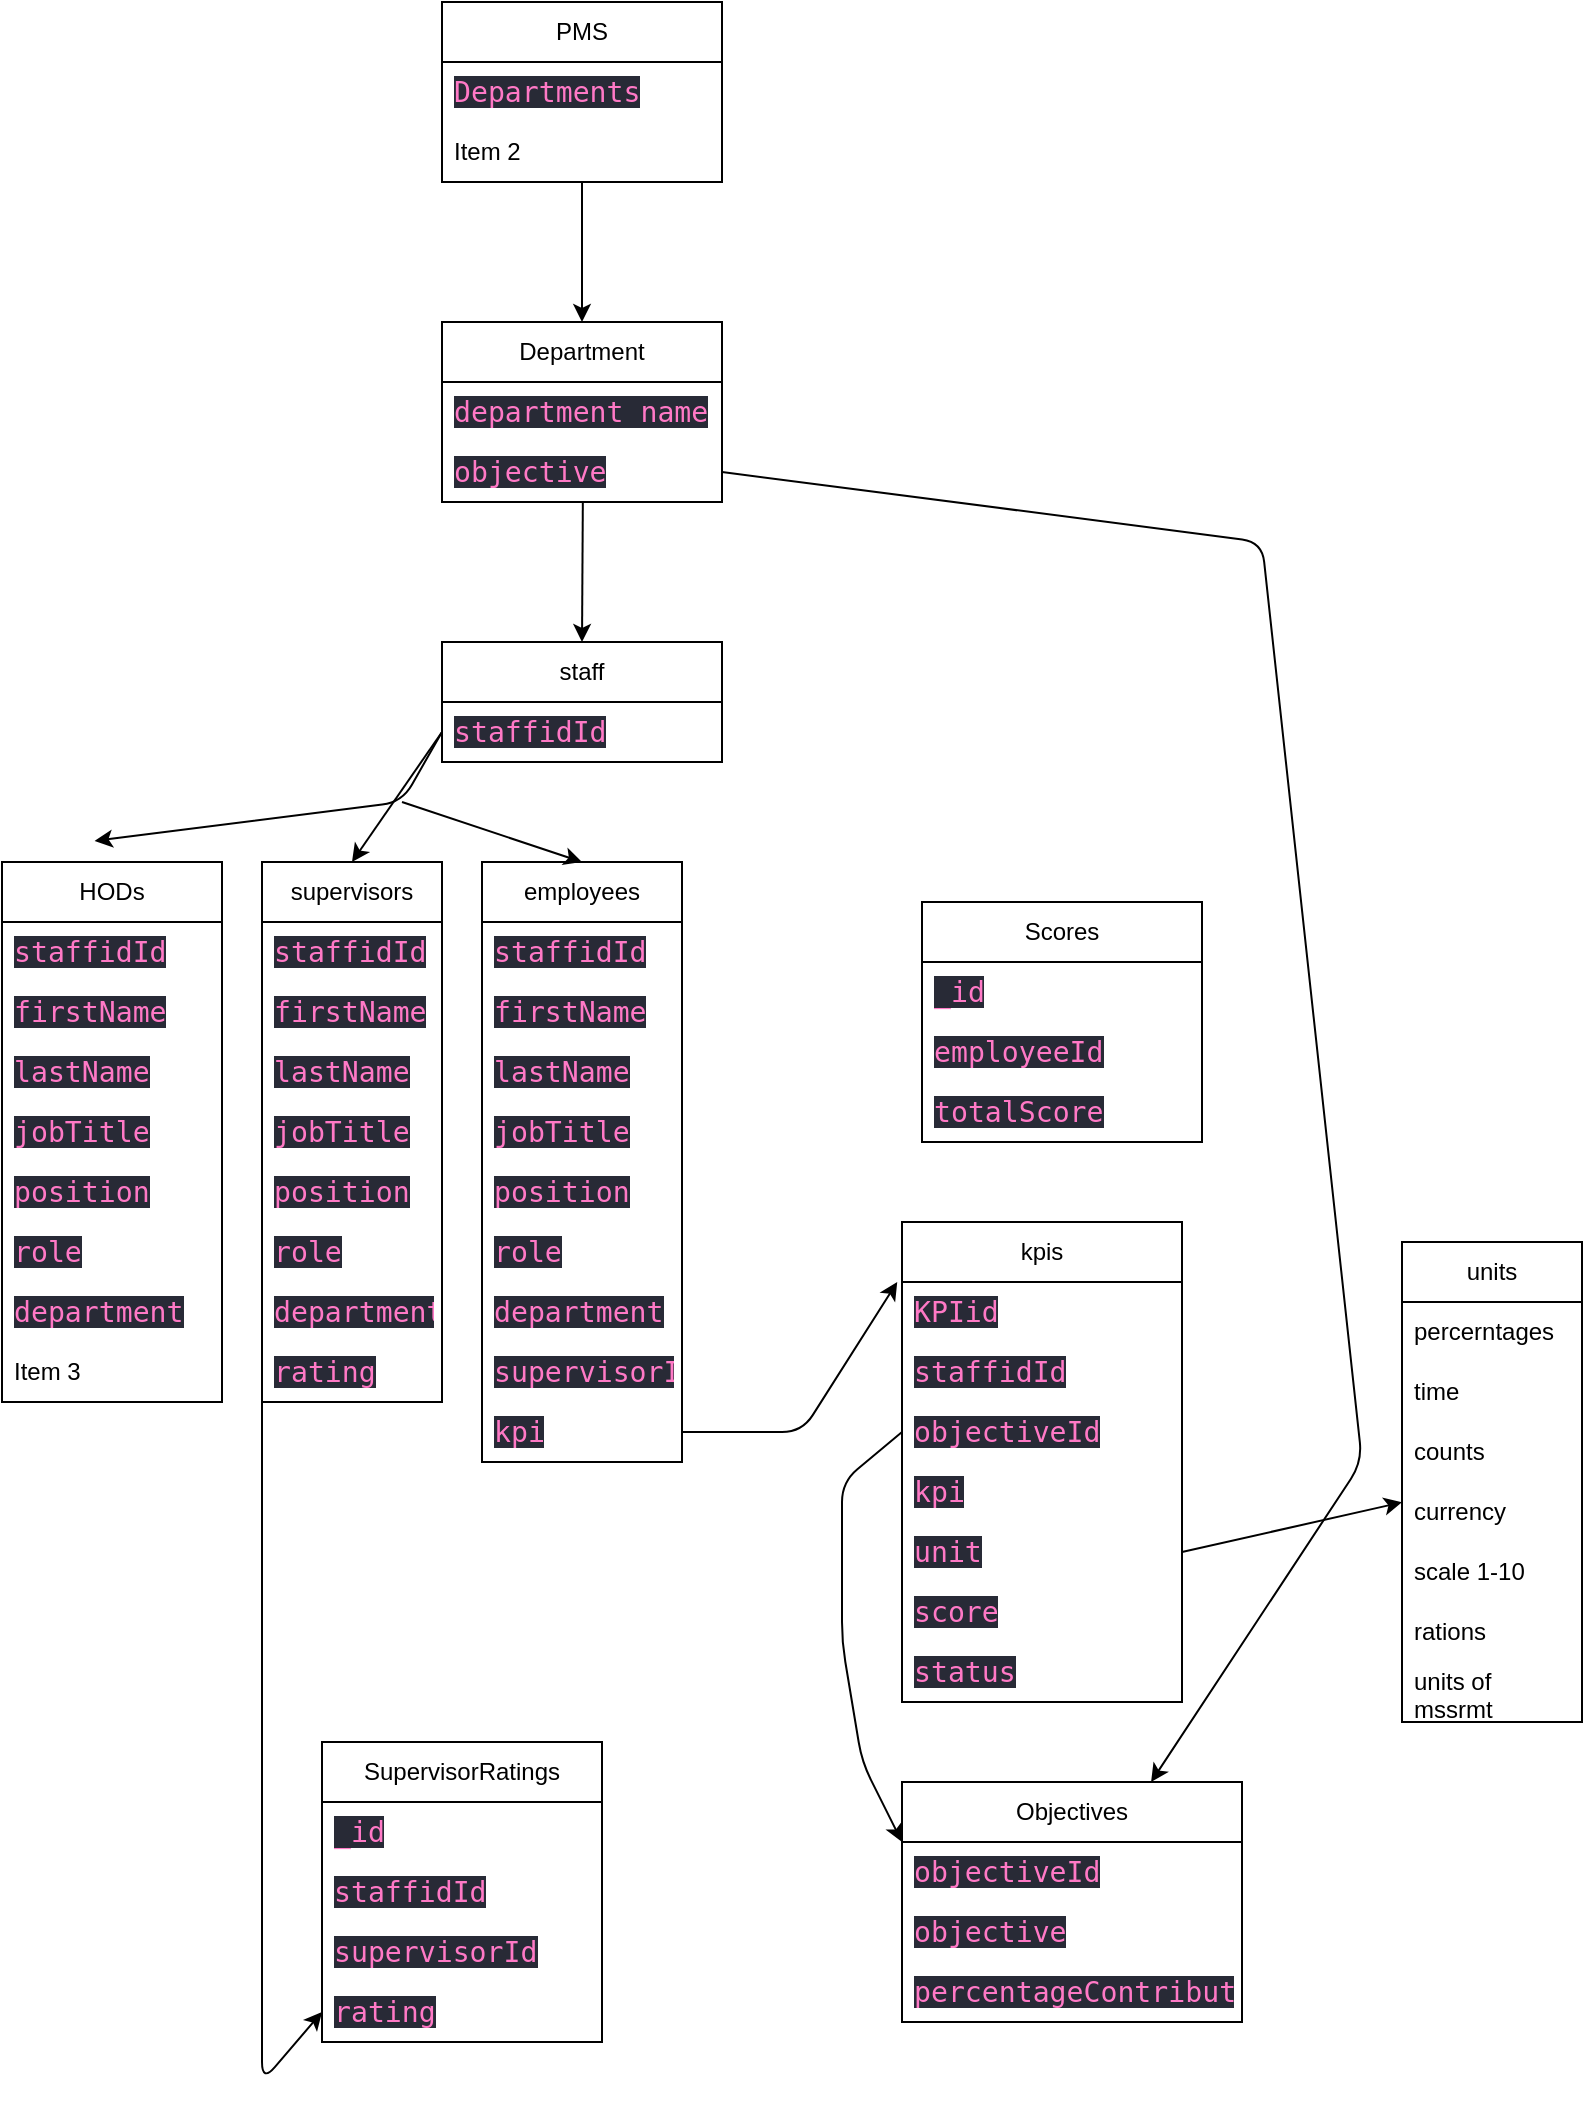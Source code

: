 <mxfile>
    <diagram id="U1amCTySsJMva-zs4Avx" name="Page-1">
        <mxGraphModel dx="1020" dy="1398" grid="1" gridSize="10" guides="1" tooltips="1" connect="1" arrows="1" fold="1" page="1" pageScale="1" pageWidth="850" pageHeight="1100" math="0" shadow="0">
            <root>
                <mxCell id="0"/>
                <mxCell id="1" parent="0"/>
                <mxCell id="6" value="HODs" style="swimlane;fontStyle=0;childLayout=stackLayout;horizontal=1;startSize=30;horizontalStack=0;resizeParent=1;resizeParentMax=0;resizeLast=0;collapsible=1;marginBottom=0;whiteSpace=wrap;html=1;" parent="1" vertex="1">
                    <mxGeometry x="40" y="440" width="110" height="270" as="geometry"/>
                </mxCell>
                <mxCell id="103" value="&lt;span style=&quot;color: rgb(255, 121, 198); font-family: Consolas, Monaco, &amp;quot;Andale Mono&amp;quot;, &amp;quot;Ubuntu Mono&amp;quot;, monospace; font-size: 14.08px; background-color: rgb(40, 42, 54);&quot;&gt;staffidId&lt;/span&gt;" style="text;strokeColor=none;fillColor=none;align=left;verticalAlign=middle;spacingLeft=4;spacingRight=4;overflow=hidden;points=[[0,0.5],[1,0.5]];portConstraint=eastwest;rotatable=0;whiteSpace=wrap;html=1;" vertex="1" parent="6">
                    <mxGeometry y="30" width="110" height="30" as="geometry"/>
                </mxCell>
                <mxCell id="7" value="&lt;span style=&quot;color: rgb(255, 121, 198); font-family: Consolas, Monaco, &amp;quot;Andale Mono&amp;quot;, &amp;quot;Ubuntu Mono&amp;quot;, monospace; font-size: 14.08px; background-color: rgb(40, 42, 54);&quot;&gt;firstName&lt;/span&gt;" style="text;strokeColor=none;fillColor=none;align=left;verticalAlign=middle;spacingLeft=4;spacingRight=4;overflow=hidden;points=[[0,0.5],[1,0.5]];portConstraint=eastwest;rotatable=0;whiteSpace=wrap;html=1;" parent="6" vertex="1">
                    <mxGeometry y="60" width="110" height="30" as="geometry"/>
                </mxCell>
                <mxCell id="8" value="&lt;span style=&quot;color: rgb(255, 121, 198); font-family: Consolas, Monaco, &amp;quot;Andale Mono&amp;quot;, &amp;quot;Ubuntu Mono&amp;quot;, monospace; font-size: 14.08px; background-color: rgb(40, 42, 54);&quot;&gt;lastName&lt;/span&gt;" style="text;strokeColor=none;fillColor=none;align=left;verticalAlign=middle;spacingLeft=4;spacingRight=4;overflow=hidden;points=[[0,0.5],[1,0.5]];portConstraint=eastwest;rotatable=0;whiteSpace=wrap;html=1;" parent="6" vertex="1">
                    <mxGeometry y="90" width="110" height="30" as="geometry"/>
                </mxCell>
                <mxCell id="32" value="&lt;span style=&quot;color: rgb(255, 121, 198); font-family: Consolas, Monaco, &amp;quot;Andale Mono&amp;quot;, &amp;quot;Ubuntu Mono&amp;quot;, monospace; font-size: 14.08px; background-color: rgb(40, 42, 54);&quot;&gt;jobTitle&lt;/span&gt;" style="text;strokeColor=none;fillColor=none;align=left;verticalAlign=middle;spacingLeft=4;spacingRight=4;overflow=hidden;points=[[0,0.5],[1,0.5]];portConstraint=eastwest;rotatable=0;whiteSpace=wrap;html=1;" parent="6" vertex="1">
                    <mxGeometry y="120" width="110" height="30" as="geometry"/>
                </mxCell>
                <mxCell id="9" value="&lt;span style=&quot;color: rgb(255, 121, 198); font-family: Consolas, Monaco, &amp;quot;Andale Mono&amp;quot;, &amp;quot;Ubuntu Mono&amp;quot;, monospace; font-size: 14.08px; background-color: rgb(40, 42, 54);&quot;&gt;position&lt;/span&gt;" style="text;strokeColor=none;fillColor=none;align=left;verticalAlign=middle;spacingLeft=4;spacingRight=4;overflow=hidden;points=[[0,0.5],[1,0.5]];portConstraint=eastwest;rotatable=0;whiteSpace=wrap;html=1;" parent="6" vertex="1">
                    <mxGeometry y="150" width="110" height="30" as="geometry"/>
                </mxCell>
                <mxCell id="33" value="&lt;span style=&quot;color: rgb(255, 121, 198); font-family: Consolas, Monaco, &amp;quot;Andale Mono&amp;quot;, &amp;quot;Ubuntu Mono&amp;quot;, monospace; font-size: 14.08px; background-color: rgb(40, 42, 54);&quot;&gt;role&lt;/span&gt;" style="text;strokeColor=none;fillColor=none;align=left;verticalAlign=middle;spacingLeft=4;spacingRight=4;overflow=hidden;points=[[0,0.5],[1,0.5]];portConstraint=eastwest;rotatable=0;whiteSpace=wrap;html=1;" parent="6" vertex="1">
                    <mxGeometry y="180" width="110" height="30" as="geometry"/>
                </mxCell>
                <mxCell id="35" value="&lt;span style=&quot;color: rgb(255, 121, 198); font-family: Consolas, Monaco, &amp;quot;Andale Mono&amp;quot;, &amp;quot;Ubuntu Mono&amp;quot;, monospace; font-size: 14.08px; background-color: rgb(40, 42, 54);&quot;&gt;department&lt;/span&gt;" style="text;strokeColor=none;fillColor=none;align=left;verticalAlign=middle;spacingLeft=4;spacingRight=4;overflow=hidden;points=[[0,0.5],[1,0.5]];portConstraint=eastwest;rotatable=0;whiteSpace=wrap;html=1;" parent="6" vertex="1">
                    <mxGeometry y="210" width="110" height="30" as="geometry"/>
                </mxCell>
                <mxCell id="39" value="Item 3" style="text;strokeColor=none;fillColor=none;align=left;verticalAlign=middle;spacingLeft=4;spacingRight=4;overflow=hidden;points=[[0,0.5],[1,0.5]];portConstraint=eastwest;rotatable=0;whiteSpace=wrap;html=1;" parent="6" vertex="1">
                    <mxGeometry y="240" width="110" height="30" as="geometry"/>
                </mxCell>
                <mxCell id="11" value="employees" style="swimlane;fontStyle=0;childLayout=stackLayout;horizontal=1;startSize=30;horizontalStack=0;resizeParent=1;resizeParentMax=0;resizeLast=0;collapsible=1;marginBottom=0;whiteSpace=wrap;html=1;" parent="1" vertex="1">
                    <mxGeometry x="280" y="440" width="100" height="300" as="geometry"/>
                </mxCell>
                <mxCell id="105" value="&lt;span style=&quot;color: rgb(255, 121, 198); font-family: Consolas, Monaco, &amp;quot;Andale Mono&amp;quot;, &amp;quot;Ubuntu Mono&amp;quot;, monospace; font-size: 14.08px; background-color: rgb(40, 42, 54);&quot;&gt;staffidId&lt;/span&gt;" style="text;strokeColor=none;fillColor=none;align=left;verticalAlign=middle;spacingLeft=4;spacingRight=4;overflow=hidden;points=[[0,0.5],[1,0.5]];portConstraint=eastwest;rotatable=0;whiteSpace=wrap;html=1;" vertex="1" parent="11">
                    <mxGeometry y="30" width="100" height="30" as="geometry"/>
                </mxCell>
                <mxCell id="55" value="&lt;span style=&quot;color: rgb(255, 121, 198); font-family: Consolas, Monaco, &amp;quot;Andale Mono&amp;quot;, &amp;quot;Ubuntu Mono&amp;quot;, monospace; font-size: 14.08px; background-color: rgb(40, 42, 54);&quot;&gt;firstName&lt;/span&gt;" style="text;strokeColor=none;fillColor=none;align=left;verticalAlign=middle;spacingLeft=4;spacingRight=4;overflow=hidden;points=[[0,0.5],[1,0.5]];portConstraint=eastwest;rotatable=0;whiteSpace=wrap;html=1;" parent="11" vertex="1">
                    <mxGeometry y="60" width="100" height="30" as="geometry"/>
                </mxCell>
                <mxCell id="56" value="&lt;span style=&quot;color: rgb(255, 121, 198); font-family: Consolas, Monaco, &amp;quot;Andale Mono&amp;quot;, &amp;quot;Ubuntu Mono&amp;quot;, monospace; font-size: 14.08px; background-color: rgb(40, 42, 54);&quot;&gt;lastName&lt;/span&gt;" style="text;strokeColor=none;fillColor=none;align=left;verticalAlign=middle;spacingLeft=4;spacingRight=4;overflow=hidden;points=[[0,0.5],[1,0.5]];portConstraint=eastwest;rotatable=0;whiteSpace=wrap;html=1;" parent="11" vertex="1">
                    <mxGeometry y="90" width="100" height="30" as="geometry"/>
                </mxCell>
                <mxCell id="69" value="&lt;span style=&quot;color: rgb(255, 121, 198); font-family: Consolas, Monaco, &amp;quot;Andale Mono&amp;quot;, &amp;quot;Ubuntu Mono&amp;quot;, monospace; font-size: 14.08px; background-color: rgb(40, 42, 54);&quot;&gt;jobTitle&lt;/span&gt;" style="text;strokeColor=none;fillColor=none;align=left;verticalAlign=middle;spacingLeft=4;spacingRight=4;overflow=hidden;points=[[0,0.5],[1,0.5]];portConstraint=eastwest;rotatable=0;whiteSpace=wrap;html=1;" parent="11" vertex="1">
                    <mxGeometry y="120" width="100" height="30" as="geometry"/>
                </mxCell>
                <mxCell id="57" value="&lt;span style=&quot;color: rgb(255, 121, 198); font-family: Consolas, Monaco, &amp;quot;Andale Mono&amp;quot;, &amp;quot;Ubuntu Mono&amp;quot;, monospace; font-size: 14.08px; background-color: rgb(40, 42, 54);&quot;&gt;position&lt;/span&gt;" style="text;strokeColor=none;fillColor=none;align=left;verticalAlign=middle;spacingLeft=4;spacingRight=4;overflow=hidden;points=[[0,0.5],[1,0.5]];portConstraint=eastwest;rotatable=0;whiteSpace=wrap;html=1;" parent="11" vertex="1">
                    <mxGeometry y="150" width="100" height="30" as="geometry"/>
                </mxCell>
                <mxCell id="58" value="&lt;span style=&quot;color: rgb(255, 121, 198); font-family: Consolas, Monaco, &amp;quot;Andale Mono&amp;quot;, &amp;quot;Ubuntu Mono&amp;quot;, monospace; font-size: 14.08px; background-color: rgb(40, 42, 54);&quot;&gt;role&lt;/span&gt;" style="text;strokeColor=none;fillColor=none;align=left;verticalAlign=middle;spacingLeft=4;spacingRight=4;overflow=hidden;points=[[0,0.5],[1,0.5]];portConstraint=eastwest;rotatable=0;whiteSpace=wrap;html=1;" parent="11" vertex="1">
                    <mxGeometry y="180" width="100" height="30" as="geometry"/>
                </mxCell>
                <mxCell id="59" value="&lt;span style=&quot;color: rgb(255, 121, 198); font-family: Consolas, Monaco, &amp;quot;Andale Mono&amp;quot;, &amp;quot;Ubuntu Mono&amp;quot;, monospace; font-size: 14.08px; background-color: rgb(40, 42, 54);&quot;&gt;department&lt;/span&gt;" style="text;strokeColor=none;fillColor=none;align=left;verticalAlign=middle;spacingLeft=4;spacingRight=4;overflow=hidden;points=[[0,0.5],[1,0.5]];portConstraint=eastwest;rotatable=0;whiteSpace=wrap;html=1;" parent="11" vertex="1">
                    <mxGeometry y="210" width="100" height="30" as="geometry"/>
                </mxCell>
                <mxCell id="60" value="&lt;span style=&quot;color: rgb(255, 121, 198); font-family: Consolas, Monaco, &amp;quot;Andale Mono&amp;quot;, &amp;quot;Ubuntu Mono&amp;quot;, monospace; font-size: 14.08px; background-color: rgb(40, 42, 54);&quot;&gt;supervisorId&lt;/span&gt;" style="text;strokeColor=none;fillColor=none;align=left;verticalAlign=middle;spacingLeft=4;spacingRight=4;overflow=hidden;points=[[0,0.5],[1,0.5]];portConstraint=eastwest;rotatable=0;whiteSpace=wrap;html=1;" parent="11" vertex="1">
                    <mxGeometry y="240" width="100" height="30" as="geometry"/>
                </mxCell>
                <mxCell id="61" value="&lt;span style=&quot;color: rgb(255, 121, 198); font-family: Consolas, Monaco, &amp;quot;Andale Mono&amp;quot;, &amp;quot;Ubuntu Mono&amp;quot;, monospace; font-size: 14.08px; background-color: rgb(40, 42, 54);&quot;&gt;kpi&lt;/span&gt;" style="text;strokeColor=none;fillColor=none;align=left;verticalAlign=middle;spacingLeft=4;spacingRight=4;overflow=hidden;points=[[0,0.5],[1,0.5]];portConstraint=eastwest;rotatable=0;whiteSpace=wrap;html=1;" parent="11" vertex="1">
                    <mxGeometry y="270" width="100" height="30" as="geometry"/>
                </mxCell>
                <mxCell id="15" value="supervisors" style="swimlane;fontStyle=0;childLayout=stackLayout;horizontal=1;startSize=30;horizontalStack=0;resizeParent=1;resizeParentMax=0;resizeLast=0;collapsible=1;marginBottom=0;whiteSpace=wrap;html=1;" parent="1" vertex="1">
                    <mxGeometry x="170" y="440" width="90" height="270" as="geometry"/>
                </mxCell>
                <mxCell id="104" value="&lt;span style=&quot;color: rgb(255, 121, 198); font-family: Consolas, Monaco, &amp;quot;Andale Mono&amp;quot;, &amp;quot;Ubuntu Mono&amp;quot;, monospace; font-size: 14.08px; background-color: rgb(40, 42, 54);&quot;&gt;staffidId&lt;/span&gt;" style="text;strokeColor=none;fillColor=none;align=left;verticalAlign=middle;spacingLeft=4;spacingRight=4;overflow=hidden;points=[[0,0.5],[1,0.5]];portConstraint=eastwest;rotatable=0;whiteSpace=wrap;html=1;" vertex="1" parent="15">
                    <mxGeometry y="30" width="90" height="30" as="geometry"/>
                </mxCell>
                <mxCell id="63" value="&lt;span style=&quot;color: rgb(255, 121, 198); font-family: Consolas, Monaco, &amp;quot;Andale Mono&amp;quot;, &amp;quot;Ubuntu Mono&amp;quot;, monospace; font-size: 14.08px; background-color: rgb(40, 42, 54);&quot;&gt;firstName&lt;/span&gt;" style="text;strokeColor=none;fillColor=none;align=left;verticalAlign=middle;spacingLeft=4;spacingRight=4;overflow=hidden;points=[[0,0.5],[1,0.5]];portConstraint=eastwest;rotatable=0;whiteSpace=wrap;html=1;" parent="15" vertex="1">
                    <mxGeometry y="60" width="90" height="30" as="geometry"/>
                </mxCell>
                <mxCell id="64" value="&lt;span style=&quot;color: rgb(255, 121, 198); font-family: Consolas, Monaco, &amp;quot;Andale Mono&amp;quot;, &amp;quot;Ubuntu Mono&amp;quot;, monospace; font-size: 14.08px; background-color: rgb(40, 42, 54);&quot;&gt;lastName&lt;/span&gt;" style="text;strokeColor=none;fillColor=none;align=left;verticalAlign=middle;spacingLeft=4;spacingRight=4;overflow=hidden;points=[[0,0.5],[1,0.5]];portConstraint=eastwest;rotatable=0;whiteSpace=wrap;html=1;" parent="15" vertex="1">
                    <mxGeometry y="90" width="90" height="30" as="geometry"/>
                </mxCell>
                <mxCell id="65" value="&lt;span style=&quot;color: rgb(255, 121, 198); font-family: Consolas, Monaco, &amp;quot;Andale Mono&amp;quot;, &amp;quot;Ubuntu Mono&amp;quot;, monospace; font-size: 14.08px; background-color: rgb(40, 42, 54);&quot;&gt;jobTitle&lt;/span&gt;" style="text;strokeColor=none;fillColor=none;align=left;verticalAlign=middle;spacingLeft=4;spacingRight=4;overflow=hidden;points=[[0,0.5],[1,0.5]];portConstraint=eastwest;rotatable=0;whiteSpace=wrap;html=1;" parent="15" vertex="1">
                    <mxGeometry y="120" width="90" height="30" as="geometry"/>
                </mxCell>
                <mxCell id="66" value="&lt;span style=&quot;color: rgb(255, 121, 198); font-family: Consolas, Monaco, &amp;quot;Andale Mono&amp;quot;, &amp;quot;Ubuntu Mono&amp;quot;, monospace; font-size: 14.08px; background-color: rgb(40, 42, 54);&quot;&gt;position&lt;/span&gt;" style="text;strokeColor=none;fillColor=none;align=left;verticalAlign=middle;spacingLeft=4;spacingRight=4;overflow=hidden;points=[[0,0.5],[1,0.5]];portConstraint=eastwest;rotatable=0;whiteSpace=wrap;html=1;" parent="15" vertex="1">
                    <mxGeometry y="150" width="90" height="30" as="geometry"/>
                </mxCell>
                <mxCell id="67" value="&lt;span style=&quot;color: rgb(255, 121, 198); font-family: Consolas, Monaco, &amp;quot;Andale Mono&amp;quot;, &amp;quot;Ubuntu Mono&amp;quot;, monospace; font-size: 14.08px; background-color: rgb(40, 42, 54);&quot;&gt;role&lt;/span&gt;" style="text;strokeColor=none;fillColor=none;align=left;verticalAlign=middle;spacingLeft=4;spacingRight=4;overflow=hidden;points=[[0,0.5],[1,0.5]];portConstraint=eastwest;rotatable=0;whiteSpace=wrap;html=1;" parent="15" vertex="1">
                    <mxGeometry y="180" width="90" height="30" as="geometry"/>
                </mxCell>
                <mxCell id="68" value="&lt;span style=&quot;color: rgb(255, 121, 198); font-family: Consolas, Monaco, &amp;quot;Andale Mono&amp;quot;, &amp;quot;Ubuntu Mono&amp;quot;, monospace; font-size: 14.08px; background-color: rgb(40, 42, 54);&quot;&gt;department&lt;/span&gt;" style="text;strokeColor=none;fillColor=none;align=left;verticalAlign=middle;spacingLeft=4;spacingRight=4;overflow=hidden;points=[[0,0.5],[1,0.5]];portConstraint=eastwest;rotatable=0;whiteSpace=wrap;html=1;" parent="15" vertex="1">
                    <mxGeometry y="210" width="90" height="30" as="geometry"/>
                </mxCell>
                <mxCell id="16" value="&lt;span style=&quot;color: rgb(255, 121, 198); font-family: Consolas, Monaco, &amp;quot;Andale Mono&amp;quot;, &amp;quot;Ubuntu Mono&amp;quot;, monospace; font-size: 14.08px; background-color: rgb(40, 42, 54);&quot;&gt;rating&lt;/span&gt;" style="text;strokeColor=none;fillColor=none;align=left;verticalAlign=middle;spacingLeft=4;spacingRight=4;overflow=hidden;points=[[0,0.5],[1,0.5]];portConstraint=eastwest;rotatable=0;whiteSpace=wrap;html=1;" parent="15" vertex="1">
                    <mxGeometry y="240" width="90" height="30" as="geometry"/>
                </mxCell>
                <mxCell id="21" value="PMS" style="swimlane;fontStyle=0;childLayout=stackLayout;horizontal=1;startSize=30;horizontalStack=0;resizeParent=1;resizeParentMax=0;resizeLast=0;collapsible=1;marginBottom=0;whiteSpace=wrap;html=1;" parent="1" vertex="1">
                    <mxGeometry x="260" y="10" width="140" height="90" as="geometry"/>
                </mxCell>
                <mxCell id="22" value="&lt;font face=&quot;Consolas, Monaco, Andale Mono, Ubuntu Mono, monospace&quot; color=&quot;#ff79c6&quot;&gt;&lt;span style=&quot;font-size: 14.08px; background-color: rgb(40, 42, 54);&quot;&gt;Departments&lt;/span&gt;&lt;/font&gt;" style="text;strokeColor=none;fillColor=none;align=left;verticalAlign=middle;spacingLeft=4;spacingRight=4;overflow=hidden;points=[[0,0.5],[1,0.5]];portConstraint=eastwest;rotatable=0;whiteSpace=wrap;html=1;" parent="21" vertex="1">
                    <mxGeometry y="30" width="140" height="30" as="geometry"/>
                </mxCell>
                <mxCell id="23" value="Item 2" style="text;strokeColor=none;fillColor=none;align=left;verticalAlign=middle;spacingLeft=4;spacingRight=4;overflow=hidden;points=[[0,0.5],[1,0.5]];portConstraint=eastwest;rotatable=0;whiteSpace=wrap;html=1;" parent="21" vertex="1">
                    <mxGeometry y="60" width="140" height="30" as="geometry"/>
                </mxCell>
                <mxCell id="25" value="staff" style="swimlane;fontStyle=0;childLayout=stackLayout;horizontal=1;startSize=30;horizontalStack=0;resizeParent=1;resizeParentMax=0;resizeLast=0;collapsible=1;marginBottom=0;whiteSpace=wrap;html=1;" parent="1" vertex="1">
                    <mxGeometry x="260" y="330" width="140" height="60" as="geometry"/>
                </mxCell>
                <mxCell id="26" value="&lt;span style=&quot;color: rgb(255, 121, 198); font-family: Consolas, Monaco, &amp;quot;Andale Mono&amp;quot;, &amp;quot;Ubuntu Mono&amp;quot;, monospace; font-size: 14.08px; background-color: rgb(40, 42, 54);&quot;&gt;staffidId&lt;/span&gt;" style="text;strokeColor=none;fillColor=none;align=left;verticalAlign=middle;spacingLeft=4;spacingRight=4;overflow=hidden;points=[[0,0.5],[1,0.5]];portConstraint=eastwest;rotatable=0;whiteSpace=wrap;html=1;" parent="25" vertex="1">
                    <mxGeometry y="30" width="140" height="30" as="geometry"/>
                </mxCell>
                <mxCell id="29" style="edgeStyle=none;html=1;exitX=0;exitY=0.5;exitDx=0;exitDy=0;entryX=0.421;entryY=-0.039;entryDx=0;entryDy=0;entryPerimeter=0;" parent="1" source="26" target="6" edge="1">
                    <mxGeometry relative="1" as="geometry">
                        <Array as="points">
                            <mxPoint x="240" y="410"/>
                        </Array>
                    </mxGeometry>
                </mxCell>
                <mxCell id="30" style="edgeStyle=none;html=1;exitX=0;exitY=0.5;exitDx=0;exitDy=0;entryX=0.5;entryY=0;entryDx=0;entryDy=0;" parent="1" source="26" target="15" edge="1">
                    <mxGeometry relative="1" as="geometry"/>
                </mxCell>
                <mxCell id="31" style="edgeStyle=none;html=1;entryX=0.5;entryY=0;entryDx=0;entryDy=0;" parent="1" target="11" edge="1">
                    <mxGeometry relative="1" as="geometry">
                        <mxPoint x="240" y="410" as="sourcePoint"/>
                        <Array as="points"/>
                    </mxGeometry>
                </mxCell>
                <mxCell id="42" value="kpis" style="swimlane;fontStyle=0;childLayout=stackLayout;horizontal=1;startSize=30;horizontalStack=0;resizeParent=1;resizeParentMax=0;resizeLast=0;collapsible=1;marginBottom=0;whiteSpace=wrap;html=1;" parent="1" vertex="1">
                    <mxGeometry x="490" y="620" width="140" height="240" as="geometry"/>
                </mxCell>
                <mxCell id="43" value="&lt;font face=&quot;Consolas, Monaco, Andale Mono, Ubuntu Mono, monospace&quot; color=&quot;#ff79c6&quot;&gt;&lt;span style=&quot;font-size: 14.08px; background-color: rgb(40, 42, 54);&quot;&gt;KPIid&lt;/span&gt;&lt;/font&gt;" style="text;strokeColor=none;fillColor=none;align=left;verticalAlign=middle;spacingLeft=4;spacingRight=4;overflow=hidden;points=[[0,0.5],[1,0.5]];portConstraint=eastwest;rotatable=0;whiteSpace=wrap;html=1;" parent="42" vertex="1">
                    <mxGeometry y="30" width="140" height="30" as="geometry"/>
                </mxCell>
                <mxCell id="44" value="&lt;span style=&quot;color: rgb(255, 121, 198); font-family: Consolas, Monaco, &amp;quot;Andale Mono&amp;quot;, &amp;quot;Ubuntu Mono&amp;quot;, monospace; font-size: 14.08px; background-color: rgb(40, 42, 54);&quot;&gt;staffidId&lt;/span&gt;" style="text;strokeColor=none;fillColor=none;align=left;verticalAlign=middle;spacingLeft=4;spacingRight=4;overflow=hidden;points=[[0,0.5],[1,0.5]];portConstraint=eastwest;rotatable=0;whiteSpace=wrap;html=1;" parent="42" vertex="1">
                    <mxGeometry y="60" width="140" height="30" as="geometry"/>
                </mxCell>
                <mxCell id="75" value="&lt;span style=&quot;color: rgb(255, 121, 198); font-family: Consolas, Monaco, &amp;quot;Andale Mono&amp;quot;, &amp;quot;Ubuntu Mono&amp;quot;, monospace; font-size: 14.08px; background-color: rgb(40, 42, 54);&quot;&gt;objectiveId&lt;/span&gt;" style="text;strokeColor=none;fillColor=none;align=left;verticalAlign=middle;spacingLeft=4;spacingRight=4;overflow=hidden;points=[[0,0.5],[1,0.5]];portConstraint=eastwest;rotatable=0;whiteSpace=wrap;html=1;" parent="42" vertex="1">
                    <mxGeometry y="90" width="140" height="30" as="geometry"/>
                </mxCell>
                <mxCell id="89" value="&lt;font face=&quot;Consolas, Monaco, Andale Mono, Ubuntu Mono, monospace&quot; color=&quot;#ff79c6&quot;&gt;&lt;span style=&quot;font-size: 14.08px; background-color: rgb(40, 42, 54);&quot;&gt;kpi&lt;/span&gt;&lt;/font&gt;" style="text;strokeColor=none;fillColor=none;align=left;verticalAlign=middle;spacingLeft=4;spacingRight=4;overflow=hidden;points=[[0,0.5],[1,0.5]];portConstraint=eastwest;rotatable=0;whiteSpace=wrap;html=1;" parent="42" vertex="1">
                    <mxGeometry y="120" width="140" height="30" as="geometry"/>
                </mxCell>
                <mxCell id="76" value="&lt;span style=&quot;color: rgb(255, 121, 198); font-family: Consolas, Monaco, &amp;quot;Andale Mono&amp;quot;, &amp;quot;Ubuntu Mono&amp;quot;, monospace; font-size: 14.08px; background-color: rgb(40, 42, 54);&quot;&gt;unit&lt;/span&gt;" style="text;strokeColor=none;fillColor=none;align=left;verticalAlign=middle;spacingLeft=4;spacingRight=4;overflow=hidden;points=[[0,0.5],[1,0.5]];portConstraint=eastwest;rotatable=0;whiteSpace=wrap;html=1;" parent="42" vertex="1">
                    <mxGeometry y="150" width="140" height="30" as="geometry"/>
                </mxCell>
                <mxCell id="88" value="&lt;span style=&quot;color: rgb(255, 121, 198); font-family: Consolas, Monaco, &amp;quot;Andale Mono&amp;quot;, &amp;quot;Ubuntu Mono&amp;quot;, monospace; font-size: 14.08px; background-color: rgb(40, 42, 54);&quot;&gt;score&lt;/span&gt;" style="text;strokeColor=none;fillColor=none;align=left;verticalAlign=middle;spacingLeft=4;spacingRight=4;overflow=hidden;points=[[0,0.5],[1,0.5]];portConstraint=eastwest;rotatable=0;whiteSpace=wrap;html=1;" parent="42" vertex="1">
                    <mxGeometry y="180" width="140" height="30" as="geometry"/>
                </mxCell>
                <mxCell id="45" value="&lt;span style=&quot;color: rgb(255, 121, 198); font-family: Consolas, Monaco, &amp;quot;Andale Mono&amp;quot;, &amp;quot;Ubuntu Mono&amp;quot;, monospace; font-size: 14.08px; background-color: rgb(40, 42, 54);&quot;&gt;status&lt;/span&gt;" style="text;strokeColor=none;fillColor=none;align=left;verticalAlign=middle;spacingLeft=4;spacingRight=4;overflow=hidden;points=[[0,0.5],[1,0.5]];portConstraint=eastwest;rotatable=0;whiteSpace=wrap;html=1;" parent="42" vertex="1">
                    <mxGeometry y="210" width="140" height="30" as="geometry"/>
                </mxCell>
                <mxCell id="46" value="Objectives" style="swimlane;fontStyle=0;childLayout=stackLayout;horizontal=1;startSize=30;horizontalStack=0;resizeParent=1;resizeParentMax=0;resizeLast=0;collapsible=1;marginBottom=0;whiteSpace=wrap;html=1;" parent="1" vertex="1">
                    <mxGeometry x="490" y="900" width="170" height="120" as="geometry"/>
                </mxCell>
                <mxCell id="47" value="&lt;span style=&quot;color: rgb(255, 121, 198); font-family: Consolas, Monaco, &amp;quot;Andale Mono&amp;quot;, &amp;quot;Ubuntu Mono&amp;quot;, monospace; font-size: 14.08px; background-color: rgb(40, 42, 54);&quot;&gt;objectiveId&lt;/span&gt;" style="text;strokeColor=none;fillColor=none;align=left;verticalAlign=middle;spacingLeft=4;spacingRight=4;overflow=hidden;points=[[0,0.5],[1,0.5]];portConstraint=eastwest;rotatable=0;whiteSpace=wrap;html=1;" parent="46" vertex="1">
                    <mxGeometry y="30" width="170" height="30" as="geometry"/>
                </mxCell>
                <mxCell id="48" value="&lt;span style=&quot;color: rgb(255, 121, 198); font-family: Consolas, Monaco, &amp;quot;Andale Mono&amp;quot;, &amp;quot;Ubuntu Mono&amp;quot;, monospace; font-size: 14.08px; background-color: rgb(40, 42, 54);&quot;&gt;objective&lt;/span&gt;" style="text;strokeColor=none;fillColor=none;align=left;verticalAlign=middle;spacingLeft=4;spacingRight=4;overflow=hidden;points=[[0,0.5],[1,0.5]];portConstraint=eastwest;rotatable=0;whiteSpace=wrap;html=1;" parent="46" vertex="1">
                    <mxGeometry y="60" width="170" height="30" as="geometry"/>
                </mxCell>
                <mxCell id="85" value="&lt;span style=&quot;color: rgb(255, 121, 198); font-family: Consolas, Monaco, &amp;quot;Andale Mono&amp;quot;, &amp;quot;Ubuntu Mono&amp;quot;, monospace; font-size: 14.08px; background-color: rgb(40, 42, 54);&quot;&gt;percentageContribution&lt;/span&gt;" style="text;strokeColor=none;fillColor=none;align=left;verticalAlign=middle;spacingLeft=4;spacingRight=4;overflow=hidden;points=[[0,0.5],[1,0.5]];portConstraint=eastwest;rotatable=0;whiteSpace=wrap;html=1;" parent="46" vertex="1">
                    <mxGeometry y="90" width="170" height="30" as="geometry"/>
                </mxCell>
                <mxCell id="50" value="Scores" style="swimlane;fontStyle=0;childLayout=stackLayout;horizontal=1;startSize=30;horizontalStack=0;resizeParent=1;resizeParentMax=0;resizeLast=0;collapsible=1;marginBottom=0;whiteSpace=wrap;html=1;" parent="1" vertex="1">
                    <mxGeometry x="500" y="460" width="140" height="120" as="geometry"/>
                </mxCell>
                <mxCell id="51" value="&lt;span style=&quot;color: rgb(255, 121, 198); font-family: Consolas, Monaco, &amp;quot;Andale Mono&amp;quot;, &amp;quot;Ubuntu Mono&amp;quot;, monospace; font-size: 14.08px; background-color: rgb(40, 42, 54);&quot;&gt;_id&lt;/span&gt;" style="text;strokeColor=none;fillColor=none;align=left;verticalAlign=middle;spacingLeft=4;spacingRight=4;overflow=hidden;points=[[0,0.5],[1,0.5]];portConstraint=eastwest;rotatable=0;whiteSpace=wrap;html=1;" parent="50" vertex="1">
                    <mxGeometry y="30" width="140" height="30" as="geometry"/>
                </mxCell>
                <mxCell id="52" value="&lt;span style=&quot;color: rgb(255, 121, 198); font-family: Consolas, Monaco, &amp;quot;Andale Mono&amp;quot;, &amp;quot;Ubuntu Mono&amp;quot;, monospace; font-size: 14.08px; background-color: rgb(40, 42, 54);&quot;&gt;employeeId&lt;/span&gt;" style="text;strokeColor=none;fillColor=none;align=left;verticalAlign=middle;spacingLeft=4;spacingRight=4;overflow=hidden;points=[[0,0.5],[1,0.5]];portConstraint=eastwest;rotatable=0;whiteSpace=wrap;html=1;" parent="50" vertex="1">
                    <mxGeometry y="60" width="140" height="30" as="geometry"/>
                </mxCell>
                <mxCell id="53" value="&lt;span style=&quot;color: rgb(255, 121, 198); font-family: Consolas, Monaco, &amp;quot;Andale Mono&amp;quot;, &amp;quot;Ubuntu Mono&amp;quot;, monospace; font-size: 14.08px; background-color: rgb(40, 42, 54);&quot;&gt;totalScore&lt;/span&gt;" style="text;strokeColor=none;fillColor=none;align=left;verticalAlign=middle;spacingLeft=4;spacingRight=4;overflow=hidden;points=[[0,0.5],[1,0.5]];portConstraint=eastwest;rotatable=0;whiteSpace=wrap;html=1;" parent="50" vertex="1">
                    <mxGeometry y="90" width="140" height="30" as="geometry"/>
                </mxCell>
                <mxCell id="70" value="Department" style="swimlane;fontStyle=0;childLayout=stackLayout;horizontal=1;startSize=30;horizontalStack=0;resizeParent=1;resizeParentMax=0;resizeLast=0;collapsible=1;marginBottom=0;whiteSpace=wrap;html=1;" parent="1" vertex="1">
                    <mxGeometry x="260" y="170" width="140" height="90" as="geometry"/>
                </mxCell>
                <mxCell id="71" value="&lt;span style=&quot;color: rgb(255, 121, 198); font-family: Consolas, Monaco, &amp;quot;Andale Mono&amp;quot;, &amp;quot;Ubuntu Mono&amp;quot;, monospace; font-size: 14.08px; background-color: rgb(40, 42, 54);&quot;&gt;department name&lt;/span&gt;" style="text;strokeColor=none;fillColor=none;align=left;verticalAlign=middle;spacingLeft=4;spacingRight=4;overflow=hidden;points=[[0,0.5],[1,0.5]];portConstraint=eastwest;rotatable=0;whiteSpace=wrap;html=1;" parent="70" vertex="1">
                    <mxGeometry y="30" width="140" height="30" as="geometry"/>
                </mxCell>
                <mxCell id="73" value="&lt;span style=&quot;color: rgb(255, 121, 198); font-family: Consolas, Monaco, &amp;quot;Andale Mono&amp;quot;, &amp;quot;Ubuntu Mono&amp;quot;, monospace; font-size: 14.08px; background-color: rgb(40, 42, 54);&quot;&gt;objective&lt;/span&gt;" style="text;strokeColor=none;fillColor=none;align=left;verticalAlign=middle;spacingLeft=4;spacingRight=4;overflow=hidden;points=[[0,0.5],[1,0.5]];portConstraint=eastwest;rotatable=0;whiteSpace=wrap;html=1;" parent="70" vertex="1">
                    <mxGeometry y="60" width="140" height="30" as="geometry"/>
                </mxCell>
                <mxCell id="74" style="edgeStyle=none;html=1;exitX=1;exitY=0.5;exitDx=0;exitDy=0;entryX=-0.017;entryY=0.125;entryDx=0;entryDy=0;entryPerimeter=0;" parent="1" source="61" target="42" edge="1">
                    <mxGeometry relative="1" as="geometry">
                        <Array as="points">
                            <mxPoint x="440" y="725"/>
                        </Array>
                    </mxGeometry>
                </mxCell>
                <mxCell id="77" value="SupervisorRatings" style="swimlane;fontStyle=0;childLayout=stackLayout;horizontal=1;startSize=30;horizontalStack=0;resizeParent=1;resizeParentMax=0;resizeLast=0;collapsible=1;marginBottom=0;whiteSpace=wrap;html=1;" parent="1" vertex="1">
                    <mxGeometry x="200" y="880" width="140" height="150" as="geometry"/>
                </mxCell>
                <mxCell id="78" value="&lt;span style=&quot;color: rgb(255, 121, 198); font-family: Consolas, Monaco, &amp;quot;Andale Mono&amp;quot;, &amp;quot;Ubuntu Mono&amp;quot;, monospace; font-size: 14.08px; background-color: rgb(40, 42, 54);&quot;&gt;_id&lt;/span&gt;" style="text;strokeColor=none;fillColor=none;align=left;verticalAlign=middle;spacingLeft=4;spacingRight=4;overflow=hidden;points=[[0,0.5],[1,0.5]];portConstraint=eastwest;rotatable=0;whiteSpace=wrap;html=1;" parent="77" vertex="1">
                    <mxGeometry y="30" width="140" height="30" as="geometry"/>
                </mxCell>
                <mxCell id="79" value="&lt;span style=&quot;color: rgb(255, 121, 198); font-family: Consolas, Monaco, &amp;quot;Andale Mono&amp;quot;, &amp;quot;Ubuntu Mono&amp;quot;, monospace; font-size: 14.08px; background-color: rgb(40, 42, 54);&quot;&gt;staffidId&lt;/span&gt;" style="text;strokeColor=none;fillColor=none;align=left;verticalAlign=middle;spacingLeft=4;spacingRight=4;overflow=hidden;points=[[0,0.5],[1,0.5]];portConstraint=eastwest;rotatable=0;whiteSpace=wrap;html=1;" parent="77" vertex="1">
                    <mxGeometry y="60" width="140" height="30" as="geometry"/>
                </mxCell>
                <mxCell id="81" value="&lt;span style=&quot;color: rgb(255, 121, 198); font-family: Consolas, Monaco, &amp;quot;Andale Mono&amp;quot;, &amp;quot;Ubuntu Mono&amp;quot;, monospace; font-size: 14.08px; background-color: rgb(40, 42, 54);&quot;&gt;supervisorId&lt;/span&gt;" style="text;strokeColor=none;fillColor=none;align=left;verticalAlign=middle;spacingLeft=4;spacingRight=4;overflow=hidden;points=[[0,0.5],[1,0.5]];portConstraint=eastwest;rotatable=0;whiteSpace=wrap;html=1;" parent="77" vertex="1">
                    <mxGeometry y="90" width="140" height="30" as="geometry"/>
                </mxCell>
                <mxCell id="82" value="&lt;span style=&quot;color: rgb(255, 121, 198); font-family: Consolas, Monaco, &amp;quot;Andale Mono&amp;quot;, &amp;quot;Ubuntu Mono&amp;quot;, monospace; font-size: 14.08px; background-color: rgb(40, 42, 54);&quot;&gt;rating&lt;/span&gt;" style="text;strokeColor=none;fillColor=none;align=left;verticalAlign=middle;spacingLeft=4;spacingRight=4;overflow=hidden;points=[[0,0.5],[1,0.5]];portConstraint=eastwest;rotatable=0;whiteSpace=wrap;html=1;" parent="77" vertex="1">
                    <mxGeometry y="120" width="140" height="30" as="geometry"/>
                </mxCell>
                <mxCell id="83" style="edgeStyle=none;html=1;exitX=0;exitY=0.5;exitDx=0;exitDy=0;entryX=0;entryY=0.5;entryDx=0;entryDy=0;" parent="1" source="16" target="82" edge="1">
                    <mxGeometry relative="1" as="geometry">
                        <Array as="points">
                            <mxPoint x="170" y="1050"/>
                        </Array>
                    </mxGeometry>
                </mxCell>
                <mxCell id="86" style="edgeStyle=none;html=1;exitX=0.503;exitY=0.986;exitDx=0;exitDy=0;entryX=0.5;entryY=0;entryDx=0;entryDy=0;exitPerimeter=0;" parent="1" source="73" target="25" edge="1">
                    <mxGeometry relative="1" as="geometry"/>
                </mxCell>
                <mxCell id="87" style="edgeStyle=none;html=1;entryX=0.5;entryY=0;entryDx=0;entryDy=0;" parent="1" source="23" target="70" edge="1">
                    <mxGeometry relative="1" as="geometry"/>
                </mxCell>
                <mxCell id="90" style="edgeStyle=none;html=1;exitX=0;exitY=0.5;exitDx=0;exitDy=0;entryX=0;entryY=0.25;entryDx=0;entryDy=0;" parent="1" source="75" target="46" edge="1">
                    <mxGeometry relative="1" as="geometry">
                        <Array as="points">
                            <mxPoint x="460" y="750"/>
                            <mxPoint x="460" y="830"/>
                            <mxPoint x="470" y="890"/>
                        </Array>
                    </mxGeometry>
                </mxCell>
                <mxCell id="92" value="" style="endArrow=classic;html=1;exitX=1;exitY=0.5;exitDx=0;exitDy=0;" parent="1" source="73" target="46" edge="1">
                    <mxGeometry width="50" height="50" relative="1" as="geometry">
                        <mxPoint x="400" y="230" as="sourcePoint"/>
                        <mxPoint x="790" y="240" as="targetPoint"/>
                        <Array as="points">
                            <mxPoint x="670" y="280"/>
                            <mxPoint x="720" y="740"/>
                        </Array>
                    </mxGeometry>
                </mxCell>
                <mxCell id="94" value="units" style="swimlane;fontStyle=0;childLayout=stackLayout;horizontal=1;startSize=30;horizontalStack=0;resizeParent=1;resizeParentMax=0;resizeLast=0;collapsible=1;marginBottom=0;whiteSpace=wrap;html=1;" parent="1" vertex="1">
                    <mxGeometry x="740" y="630" width="90" height="240" as="geometry"/>
                </mxCell>
                <mxCell id="95" value="percerntages" style="text;strokeColor=none;fillColor=none;align=left;verticalAlign=middle;spacingLeft=4;spacingRight=4;overflow=hidden;points=[[0,0.5],[1,0.5]];portConstraint=eastwest;rotatable=0;whiteSpace=wrap;html=1;" parent="94" vertex="1">
                    <mxGeometry y="30" width="90" height="30" as="geometry"/>
                </mxCell>
                <mxCell id="96" value="time" style="text;strokeColor=none;fillColor=none;align=left;verticalAlign=middle;spacingLeft=4;spacingRight=4;overflow=hidden;points=[[0,0.5],[1,0.5]];portConstraint=eastwest;rotatable=0;whiteSpace=wrap;html=1;" parent="94" vertex="1">
                    <mxGeometry y="60" width="90" height="30" as="geometry"/>
                </mxCell>
                <mxCell id="98" value="counts" style="text;strokeColor=none;fillColor=none;align=left;verticalAlign=middle;spacingLeft=4;spacingRight=4;overflow=hidden;points=[[0,0.5],[1,0.5]];portConstraint=eastwest;rotatable=0;whiteSpace=wrap;html=1;" parent="94" vertex="1">
                    <mxGeometry y="90" width="90" height="30" as="geometry"/>
                </mxCell>
                <mxCell id="99" value="currency" style="text;strokeColor=none;fillColor=none;align=left;verticalAlign=middle;spacingLeft=4;spacingRight=4;overflow=hidden;points=[[0,0.5],[1,0.5]];portConstraint=eastwest;rotatable=0;whiteSpace=wrap;html=1;" parent="94" vertex="1">
                    <mxGeometry y="120" width="90" height="30" as="geometry"/>
                </mxCell>
                <mxCell id="100" value="scale 1-10" style="text;strokeColor=none;fillColor=none;align=left;verticalAlign=middle;spacingLeft=4;spacingRight=4;overflow=hidden;points=[[0,0.5],[1,0.5]];portConstraint=eastwest;rotatable=0;whiteSpace=wrap;html=1;" parent="94" vertex="1">
                    <mxGeometry y="150" width="90" height="30" as="geometry"/>
                </mxCell>
                <mxCell id="101" value="rations" style="text;strokeColor=none;fillColor=none;align=left;verticalAlign=middle;spacingLeft=4;spacingRight=4;overflow=hidden;points=[[0,0.5],[1,0.5]];portConstraint=eastwest;rotatable=0;whiteSpace=wrap;html=1;" parent="94" vertex="1">
                    <mxGeometry y="180" width="90" height="30" as="geometry"/>
                </mxCell>
                <mxCell id="97" value="units of mssrmt" style="text;strokeColor=none;fillColor=none;align=left;verticalAlign=middle;spacingLeft=4;spacingRight=4;overflow=hidden;points=[[0,0.5],[1,0.5]];portConstraint=eastwest;rotatable=0;whiteSpace=wrap;html=1;" parent="94" vertex="1">
                    <mxGeometry y="210" width="90" height="30" as="geometry"/>
                </mxCell>
                <mxCell id="102" style="edgeStyle=none;html=1;exitX=1;exitY=0.5;exitDx=0;exitDy=0;" parent="1" source="76" target="94" edge="1">
                    <mxGeometry relative="1" as="geometry"/>
                </mxCell>
            </root>
        </mxGraphModel>
    </diagram>
</mxfile>